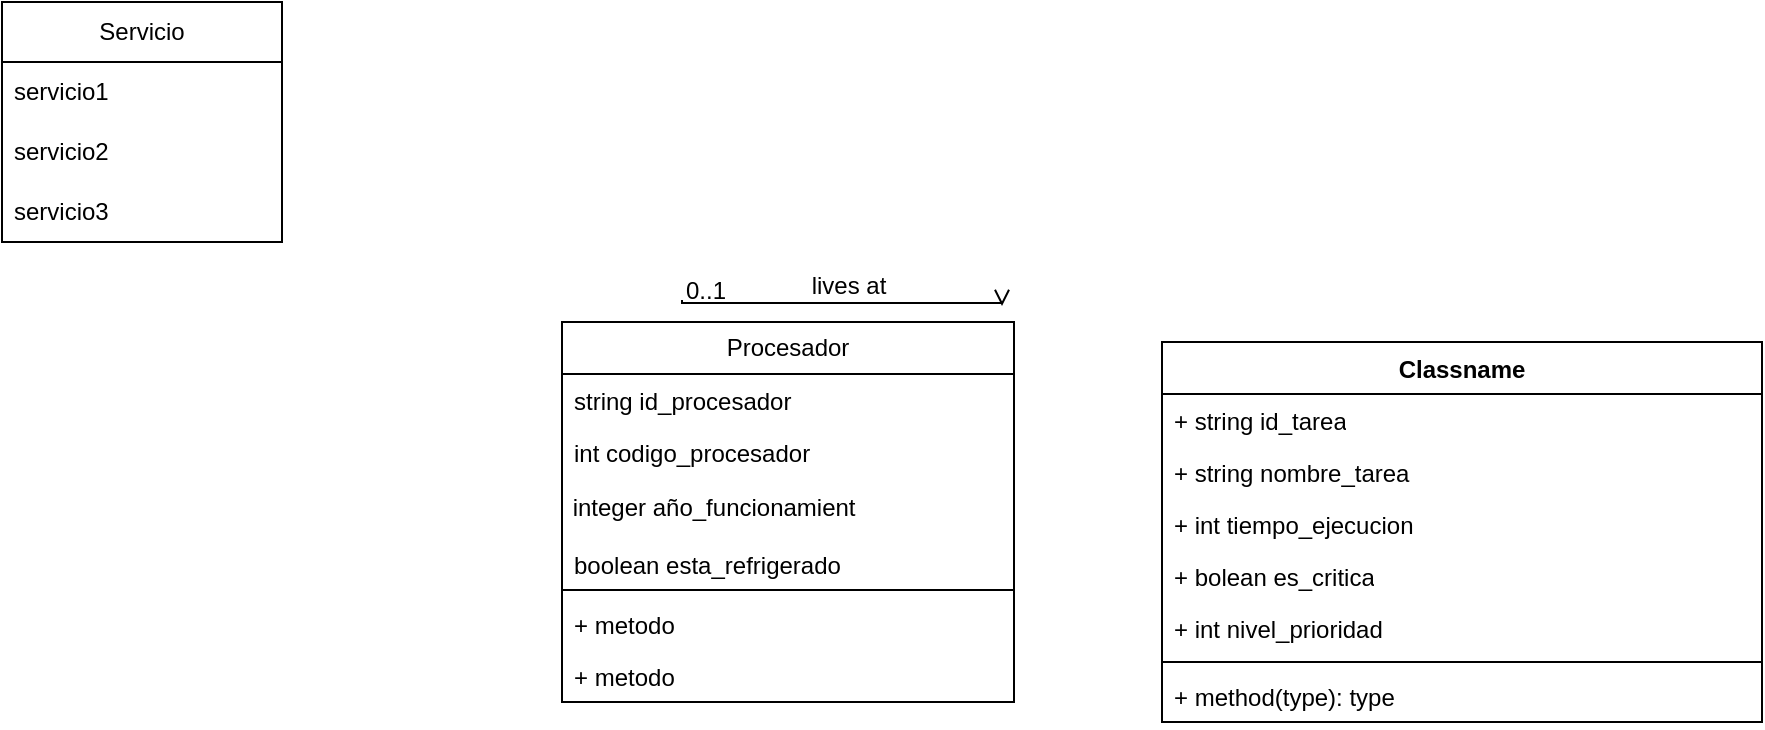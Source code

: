 <mxfile version="24.4.0" type="github">
  <diagram id="C5RBs43oDa-KdzZeNtuy" name="Page-1">
    <mxGraphModel dx="1741" dy="996" grid="1" gridSize="10" guides="1" tooltips="1" connect="1" arrows="1" fold="1" page="1" pageScale="1" pageWidth="827" pageHeight="1169" math="0" shadow="0">
      <root>
        <mxCell id="WIyWlLk6GJQsqaUBKTNV-0" />
        <mxCell id="WIyWlLk6GJQsqaUBKTNV-1" parent="WIyWlLk6GJQsqaUBKTNV-0" />
        <mxCell id="zkfFHV4jXpPFQw0GAbJ--26" value="" style="endArrow=open;shadow=0;strokeWidth=1;rounded=0;curved=0;endFill=1;edgeStyle=elbowEdgeStyle;elbow=vertical;" parent="WIyWlLk6GJQsqaUBKTNV-1" target="zkfFHV4jXpPFQw0GAbJ--17" edge="1">
          <mxGeometry x="0.5" y="41" relative="1" as="geometry">
            <mxPoint x="380" y="189" as="sourcePoint" />
            <mxPoint x="540" y="192" as="targetPoint" />
            <mxPoint x="-40" y="32" as="offset" />
          </mxGeometry>
        </mxCell>
        <mxCell id="zkfFHV4jXpPFQw0GAbJ--27" value="0..1" style="resizable=0;align=left;verticalAlign=bottom;labelBackgroundColor=none;fontSize=12;" parent="zkfFHV4jXpPFQw0GAbJ--26" connectable="0" vertex="1">
          <mxGeometry x="-1" relative="1" as="geometry">
            <mxPoint y="4" as="offset" />
          </mxGeometry>
        </mxCell>
        <mxCell id="zkfFHV4jXpPFQw0GAbJ--29" value="lives at" style="text;html=1;resizable=0;points=[];;align=center;verticalAlign=middle;labelBackgroundColor=none;rounded=0;shadow=0;strokeWidth=1;fontSize=12;" parent="zkfFHV4jXpPFQw0GAbJ--26" vertex="1" connectable="0">
          <mxGeometry x="0.5" y="49" relative="1" as="geometry">
            <mxPoint x="-38" y="40" as="offset" />
          </mxGeometry>
        </mxCell>
        <mxCell id="qmLl7jtEoOGoy_UcT_t1-0" value="Servicio" style="swimlane;fontStyle=0;childLayout=stackLayout;horizontal=1;startSize=30;horizontalStack=0;resizeParent=1;resizeParentMax=0;resizeLast=0;collapsible=1;marginBottom=0;whiteSpace=wrap;html=1;" vertex="1" parent="WIyWlLk6GJQsqaUBKTNV-1">
          <mxGeometry x="40" y="40" width="140" height="120" as="geometry" />
        </mxCell>
        <mxCell id="qmLl7jtEoOGoy_UcT_t1-1" value="servicio1" style="text;strokeColor=none;fillColor=none;align=left;verticalAlign=middle;spacingLeft=4;spacingRight=4;overflow=hidden;points=[[0,0.5],[1,0.5]];portConstraint=eastwest;rotatable=0;whiteSpace=wrap;html=1;" vertex="1" parent="qmLl7jtEoOGoy_UcT_t1-0">
          <mxGeometry y="30" width="140" height="30" as="geometry" />
        </mxCell>
        <mxCell id="qmLl7jtEoOGoy_UcT_t1-2" value="servicio2" style="text;strokeColor=none;fillColor=none;align=left;verticalAlign=middle;spacingLeft=4;spacingRight=4;overflow=hidden;points=[[0,0.5],[1,0.5]];portConstraint=eastwest;rotatable=0;whiteSpace=wrap;html=1;" vertex="1" parent="qmLl7jtEoOGoy_UcT_t1-0">
          <mxGeometry y="60" width="140" height="30" as="geometry" />
        </mxCell>
        <mxCell id="qmLl7jtEoOGoy_UcT_t1-3" value="servicio3" style="text;strokeColor=none;fillColor=none;align=left;verticalAlign=middle;spacingLeft=4;spacingRight=4;overflow=hidden;points=[[0,0.5],[1,0.5]];portConstraint=eastwest;rotatable=0;whiteSpace=wrap;html=1;" vertex="1" parent="qmLl7jtEoOGoy_UcT_t1-0">
          <mxGeometry y="90" width="140" height="30" as="geometry" />
        </mxCell>
        <mxCell id="qmLl7jtEoOGoy_UcT_t1-4" value="Procesador" style="swimlane;fontStyle=0;childLayout=stackLayout;horizontal=1;startSize=26;fillColor=none;horizontalStack=0;resizeParent=1;resizeParentMax=0;resizeLast=0;collapsible=1;marginBottom=0;whiteSpace=wrap;html=1;" vertex="1" parent="WIyWlLk6GJQsqaUBKTNV-1">
          <mxGeometry x="320" y="200" width="226" height="190" as="geometry" />
        </mxCell>
        <mxCell id="qmLl7jtEoOGoy_UcT_t1-5" value="string id_procesador" style="text;strokeColor=none;fillColor=none;align=left;verticalAlign=top;spacingLeft=4;spacingRight=4;overflow=hidden;rotatable=0;points=[[0,0.5],[1,0.5]];portConstraint=eastwest;whiteSpace=wrap;html=1;" vertex="1" parent="qmLl7jtEoOGoy_UcT_t1-4">
          <mxGeometry y="26" width="226" height="26" as="geometry" />
        </mxCell>
        <mxCell id="qmLl7jtEoOGoy_UcT_t1-6" value="int codigo_procesador" style="text;strokeColor=none;fillColor=none;align=left;verticalAlign=top;spacingLeft=4;spacingRight=4;overflow=hidden;rotatable=0;points=[[0,0.5],[1,0.5]];portConstraint=eastwest;whiteSpace=wrap;html=1;" vertex="1" parent="qmLl7jtEoOGoy_UcT_t1-4">
          <mxGeometry y="52" width="226" height="26" as="geometry" />
        </mxCell>
        <mxCell id="qmLl7jtEoOGoy_UcT_t1-8" value="&amp;nbsp;integer año_funcionamient" style="text;html=1;align=left;verticalAlign=middle;whiteSpace=wrap;rounded=0;" vertex="1" parent="qmLl7jtEoOGoy_UcT_t1-4">
          <mxGeometry y="78" width="226" height="30" as="geometry" />
        </mxCell>
        <mxCell id="qmLl7jtEoOGoy_UcT_t1-7" value="boolean esta_refrigerado" style="text;strokeColor=none;fillColor=none;align=left;verticalAlign=top;spacingLeft=4;spacingRight=4;overflow=hidden;rotatable=0;points=[[0,0.5],[1,0.5]];portConstraint=eastwest;whiteSpace=wrap;html=1;" vertex="1" parent="qmLl7jtEoOGoy_UcT_t1-4">
          <mxGeometry y="108" width="226" height="22" as="geometry" />
        </mxCell>
        <mxCell id="qmLl7jtEoOGoy_UcT_t1-9" value="" style="line;strokeWidth=1;fillColor=none;align=left;verticalAlign=middle;spacingTop=-1;spacingLeft=3;spacingRight=3;rotatable=0;labelPosition=right;points=[];portConstraint=eastwest;strokeColor=inherit;" vertex="1" parent="qmLl7jtEoOGoy_UcT_t1-4">
          <mxGeometry y="130" width="226" height="8" as="geometry" />
        </mxCell>
        <mxCell id="qmLl7jtEoOGoy_UcT_t1-11" value="+ metodo" style="text;strokeColor=none;fillColor=none;align=left;verticalAlign=top;spacingLeft=4;spacingRight=4;overflow=hidden;rotatable=0;points=[[0,0.5],[1,0.5]];portConstraint=eastwest;whiteSpace=wrap;html=1;" vertex="1" parent="qmLl7jtEoOGoy_UcT_t1-4">
          <mxGeometry y="138" width="226" height="26" as="geometry" />
        </mxCell>
        <mxCell id="qmLl7jtEoOGoy_UcT_t1-10" value="+ metodo" style="text;strokeColor=none;fillColor=none;align=left;verticalAlign=top;spacingLeft=4;spacingRight=4;overflow=hidden;rotatable=0;points=[[0,0.5],[1,0.5]];portConstraint=eastwest;whiteSpace=wrap;html=1;" vertex="1" parent="qmLl7jtEoOGoy_UcT_t1-4">
          <mxGeometry y="164" width="226" height="26" as="geometry" />
        </mxCell>
        <mxCell id="qmLl7jtEoOGoy_UcT_t1-12" value="Classname" style="swimlane;fontStyle=1;align=center;verticalAlign=top;childLayout=stackLayout;horizontal=1;startSize=26;horizontalStack=0;resizeParent=1;resizeParentMax=0;resizeLast=0;collapsible=1;marginBottom=0;whiteSpace=wrap;html=1;" vertex="1" parent="WIyWlLk6GJQsqaUBKTNV-1">
          <mxGeometry x="620" y="210" width="300" height="190" as="geometry" />
        </mxCell>
        <mxCell id="qmLl7jtEoOGoy_UcT_t1-16" value="+ string&amp;nbsp;id_tarea" style="text;align=left;verticalAlign=top;spacingLeft=4;spacingRight=4;overflow=hidden;rotatable=0;points=[[0,0.5],[1,0.5]];portConstraint=eastwest;whiteSpace=wrap;html=1;" vertex="1" parent="qmLl7jtEoOGoy_UcT_t1-12">
          <mxGeometry y="26" width="300" height="26" as="geometry" />
        </mxCell>
        <mxCell id="qmLl7jtEoOGoy_UcT_t1-17" value="+ string&amp;nbsp;nombre_tarea" style="text;align=left;verticalAlign=top;spacingLeft=4;spacingRight=4;overflow=hidden;rotatable=0;points=[[0,0.5],[1,0.5]];portConstraint=eastwest;whiteSpace=wrap;html=1;" vertex="1" parent="qmLl7jtEoOGoy_UcT_t1-12">
          <mxGeometry y="52" width="300" height="26" as="geometry" />
        </mxCell>
        <mxCell id="qmLl7jtEoOGoy_UcT_t1-19" value="+ int&amp;nbsp;tiempo_ejecucion" style="text;align=left;verticalAlign=top;spacingLeft=4;spacingRight=4;overflow=hidden;rotatable=0;points=[[0,0.5],[1,0.5]];portConstraint=eastwest;whiteSpace=wrap;html=1;" vertex="1" parent="qmLl7jtEoOGoy_UcT_t1-12">
          <mxGeometry y="78" width="300" height="26" as="geometry" />
        </mxCell>
        <mxCell id="qmLl7jtEoOGoy_UcT_t1-18" value="+ bolean&amp;nbsp;es_critica" style="text;align=left;verticalAlign=top;spacingLeft=4;spacingRight=4;overflow=hidden;rotatable=0;points=[[0,0.5],[1,0.5]];portConstraint=eastwest;whiteSpace=wrap;html=1;" vertex="1" parent="qmLl7jtEoOGoy_UcT_t1-12">
          <mxGeometry y="104" width="300" height="26" as="geometry" />
        </mxCell>
        <mxCell id="qmLl7jtEoOGoy_UcT_t1-13" value="+ int nivel_prioridad" style="text;align=left;verticalAlign=top;spacingLeft=4;spacingRight=4;overflow=hidden;rotatable=0;points=[[0,0.5],[1,0.5]];portConstraint=eastwest;whiteSpace=wrap;html=1;" vertex="1" parent="qmLl7jtEoOGoy_UcT_t1-12">
          <mxGeometry y="130" width="300" height="26" as="geometry" />
        </mxCell>
        <mxCell id="qmLl7jtEoOGoy_UcT_t1-14" value="" style="line;strokeWidth=1;align=left;verticalAlign=middle;spacingTop=-1;spacingLeft=3;spacingRight=3;rotatable=0;labelPosition=right;points=[];portConstraint=eastwest;" vertex="1" parent="qmLl7jtEoOGoy_UcT_t1-12">
          <mxGeometry y="156" width="300" height="8" as="geometry" />
        </mxCell>
        <mxCell id="qmLl7jtEoOGoy_UcT_t1-15" value="+ method(type): type" style="text;align=left;verticalAlign=top;spacingLeft=4;spacingRight=4;overflow=hidden;rotatable=0;points=[[0,0.5],[1,0.5]];portConstraint=eastwest;whiteSpace=wrap;html=1;" vertex="1" parent="qmLl7jtEoOGoy_UcT_t1-12">
          <mxGeometry y="164" width="300" height="26" as="geometry" />
        </mxCell>
      </root>
    </mxGraphModel>
  </diagram>
</mxfile>
